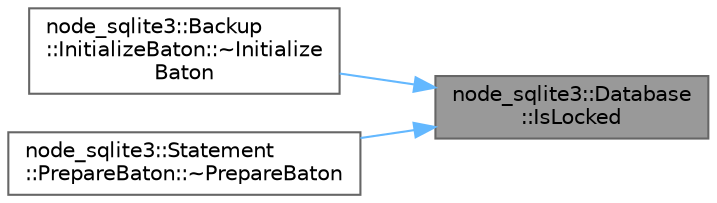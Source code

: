 digraph "node_sqlite3::Database::IsLocked"
{
 // LATEX_PDF_SIZE
  bgcolor="transparent";
  edge [fontname=Helvetica,fontsize=10,labelfontname=Helvetica,labelfontsize=10];
  node [fontname=Helvetica,fontsize=10,shape=box,height=0.2,width=0.4];
  rankdir="RL";
  Node1 [id="Node000001",label="node_sqlite3::Database\l::IsLocked",height=0.2,width=0.4,color="gray40", fillcolor="grey60", style="filled", fontcolor="black",tooltip=" "];
  Node1 -> Node2 [id="edge5_Node000001_Node000002",dir="back",color="steelblue1",style="solid",tooltip=" "];
  Node2 [id="Node000002",label="node_sqlite3::Backup\l::InitializeBaton::~Initialize\lBaton",height=0.2,width=0.4,color="grey40", fillcolor="white", style="filled",URL="$structnode__sqlite3_1_1_backup_1_1_initialize_baton.html#a87961246882c466199f18f00ecc73450",tooltip=" "];
  Node1 -> Node3 [id="edge6_Node000001_Node000003",dir="back",color="steelblue1",style="solid",tooltip=" "];
  Node3 [id="Node000003",label="node_sqlite3::Statement\l::PrepareBaton::~PrepareBaton",height=0.2,width=0.4,color="grey40", fillcolor="white", style="filled",URL="$structnode__sqlite3_1_1_statement_1_1_prepare_baton.html#ae11323bd2d44cdb52c92cd59a2c49e68",tooltip=" "];
}

